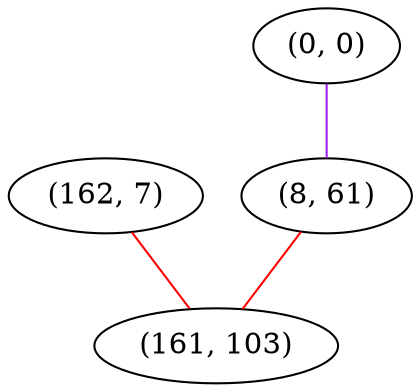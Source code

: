graph "" {
"(162, 7)";
"(0, 0)";
"(8, 61)";
"(161, 103)";
"(162, 7)" -- "(161, 103)"  [color=red, key=0, weight=1];
"(0, 0)" -- "(8, 61)"  [color=purple, key=0, weight=4];
"(8, 61)" -- "(161, 103)"  [color=red, key=0, weight=1];
}
